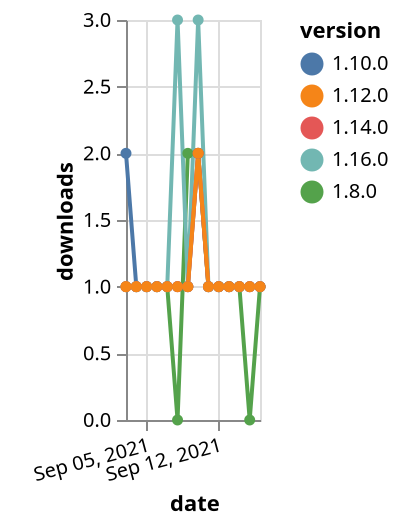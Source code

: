 {"$schema": "https://vega.github.io/schema/vega-lite/v5.json", "description": "A simple bar chart with embedded data.", "data": {"values": [{"date": "2021-09-03", "total": 229, "delta": 1, "version": "1.8.0"}, {"date": "2021-09-04", "total": 230, "delta": 1, "version": "1.8.0"}, {"date": "2021-09-05", "total": 231, "delta": 1, "version": "1.8.0"}, {"date": "2021-09-06", "total": 232, "delta": 1, "version": "1.8.0"}, {"date": "2021-09-07", "total": 233, "delta": 1, "version": "1.8.0"}, {"date": "2021-09-08", "total": 233, "delta": 0, "version": "1.8.0"}, {"date": "2021-09-09", "total": 235, "delta": 2, "version": "1.8.0"}, {"date": "2021-09-10", "total": 237, "delta": 2, "version": "1.8.0"}, {"date": "2021-09-11", "total": 238, "delta": 1, "version": "1.8.0"}, {"date": "2021-09-12", "total": 239, "delta": 1, "version": "1.8.0"}, {"date": "2021-09-13", "total": 240, "delta": 1, "version": "1.8.0"}, {"date": "2021-09-14", "total": 241, "delta": 1, "version": "1.8.0"}, {"date": "2021-09-15", "total": 241, "delta": 0, "version": "1.8.0"}, {"date": "2021-09-16", "total": 242, "delta": 1, "version": "1.8.0"}, {"date": "2021-09-03", "total": 191, "delta": 2, "version": "1.10.0"}, {"date": "2021-09-04", "total": 192, "delta": 1, "version": "1.10.0"}, {"date": "2021-09-05", "total": 193, "delta": 1, "version": "1.10.0"}, {"date": "2021-09-06", "total": 194, "delta": 1, "version": "1.10.0"}, {"date": "2021-09-07", "total": 195, "delta": 1, "version": "1.10.0"}, {"date": "2021-09-08", "total": 196, "delta": 1, "version": "1.10.0"}, {"date": "2021-09-09", "total": 197, "delta": 1, "version": "1.10.0"}, {"date": "2021-09-10", "total": 199, "delta": 2, "version": "1.10.0"}, {"date": "2021-09-11", "total": 200, "delta": 1, "version": "1.10.0"}, {"date": "2021-09-12", "total": 201, "delta": 1, "version": "1.10.0"}, {"date": "2021-09-13", "total": 202, "delta": 1, "version": "1.10.0"}, {"date": "2021-09-14", "total": 203, "delta": 1, "version": "1.10.0"}, {"date": "2021-09-15", "total": 204, "delta": 1, "version": "1.10.0"}, {"date": "2021-09-16", "total": 205, "delta": 1, "version": "1.10.0"}, {"date": "2021-09-03", "total": 169, "delta": 1, "version": "1.16.0"}, {"date": "2021-09-04", "total": 170, "delta": 1, "version": "1.16.0"}, {"date": "2021-09-05", "total": 171, "delta": 1, "version": "1.16.0"}, {"date": "2021-09-06", "total": 172, "delta": 1, "version": "1.16.0"}, {"date": "2021-09-07", "total": 173, "delta": 1, "version": "1.16.0"}, {"date": "2021-09-08", "total": 176, "delta": 3, "version": "1.16.0"}, {"date": "2021-09-09", "total": 177, "delta": 1, "version": "1.16.0"}, {"date": "2021-09-10", "total": 180, "delta": 3, "version": "1.16.0"}, {"date": "2021-09-11", "total": 181, "delta": 1, "version": "1.16.0"}, {"date": "2021-09-12", "total": 182, "delta": 1, "version": "1.16.0"}, {"date": "2021-09-13", "total": 183, "delta": 1, "version": "1.16.0"}, {"date": "2021-09-14", "total": 184, "delta": 1, "version": "1.16.0"}, {"date": "2021-09-15", "total": 185, "delta": 1, "version": "1.16.0"}, {"date": "2021-09-16", "total": 186, "delta": 1, "version": "1.16.0"}, {"date": "2021-09-03", "total": 154, "delta": 1, "version": "1.14.0"}, {"date": "2021-09-04", "total": 155, "delta": 1, "version": "1.14.0"}, {"date": "2021-09-05", "total": 156, "delta": 1, "version": "1.14.0"}, {"date": "2021-09-06", "total": 157, "delta": 1, "version": "1.14.0"}, {"date": "2021-09-07", "total": 158, "delta": 1, "version": "1.14.0"}, {"date": "2021-09-08", "total": 159, "delta": 1, "version": "1.14.0"}, {"date": "2021-09-09", "total": 160, "delta": 1, "version": "1.14.0"}, {"date": "2021-09-10", "total": 162, "delta": 2, "version": "1.14.0"}, {"date": "2021-09-11", "total": 163, "delta": 1, "version": "1.14.0"}, {"date": "2021-09-12", "total": 164, "delta": 1, "version": "1.14.0"}, {"date": "2021-09-13", "total": 165, "delta": 1, "version": "1.14.0"}, {"date": "2021-09-14", "total": 166, "delta": 1, "version": "1.14.0"}, {"date": "2021-09-15", "total": 167, "delta": 1, "version": "1.14.0"}, {"date": "2021-09-16", "total": 168, "delta": 1, "version": "1.14.0"}, {"date": "2021-09-03", "total": 171, "delta": 1, "version": "1.12.0"}, {"date": "2021-09-04", "total": 172, "delta": 1, "version": "1.12.0"}, {"date": "2021-09-05", "total": 173, "delta": 1, "version": "1.12.0"}, {"date": "2021-09-06", "total": 174, "delta": 1, "version": "1.12.0"}, {"date": "2021-09-07", "total": 175, "delta": 1, "version": "1.12.0"}, {"date": "2021-09-08", "total": 176, "delta": 1, "version": "1.12.0"}, {"date": "2021-09-09", "total": 177, "delta": 1, "version": "1.12.0"}, {"date": "2021-09-10", "total": 179, "delta": 2, "version": "1.12.0"}, {"date": "2021-09-11", "total": 180, "delta": 1, "version": "1.12.0"}, {"date": "2021-09-12", "total": 181, "delta": 1, "version": "1.12.0"}, {"date": "2021-09-13", "total": 182, "delta": 1, "version": "1.12.0"}, {"date": "2021-09-14", "total": 183, "delta": 1, "version": "1.12.0"}, {"date": "2021-09-15", "total": 184, "delta": 1, "version": "1.12.0"}, {"date": "2021-09-16", "total": 185, "delta": 1, "version": "1.12.0"}]}, "width": "container", "mark": {"type": "line", "point": {"filled": true}}, "encoding": {"x": {"field": "date", "type": "temporal", "timeUnit": "yearmonthdate", "title": "date", "axis": {"labelAngle": -15}}, "y": {"field": "delta", "type": "quantitative", "title": "downloads"}, "color": {"field": "version", "type": "nominal"}, "tooltip": {"field": "delta"}}}